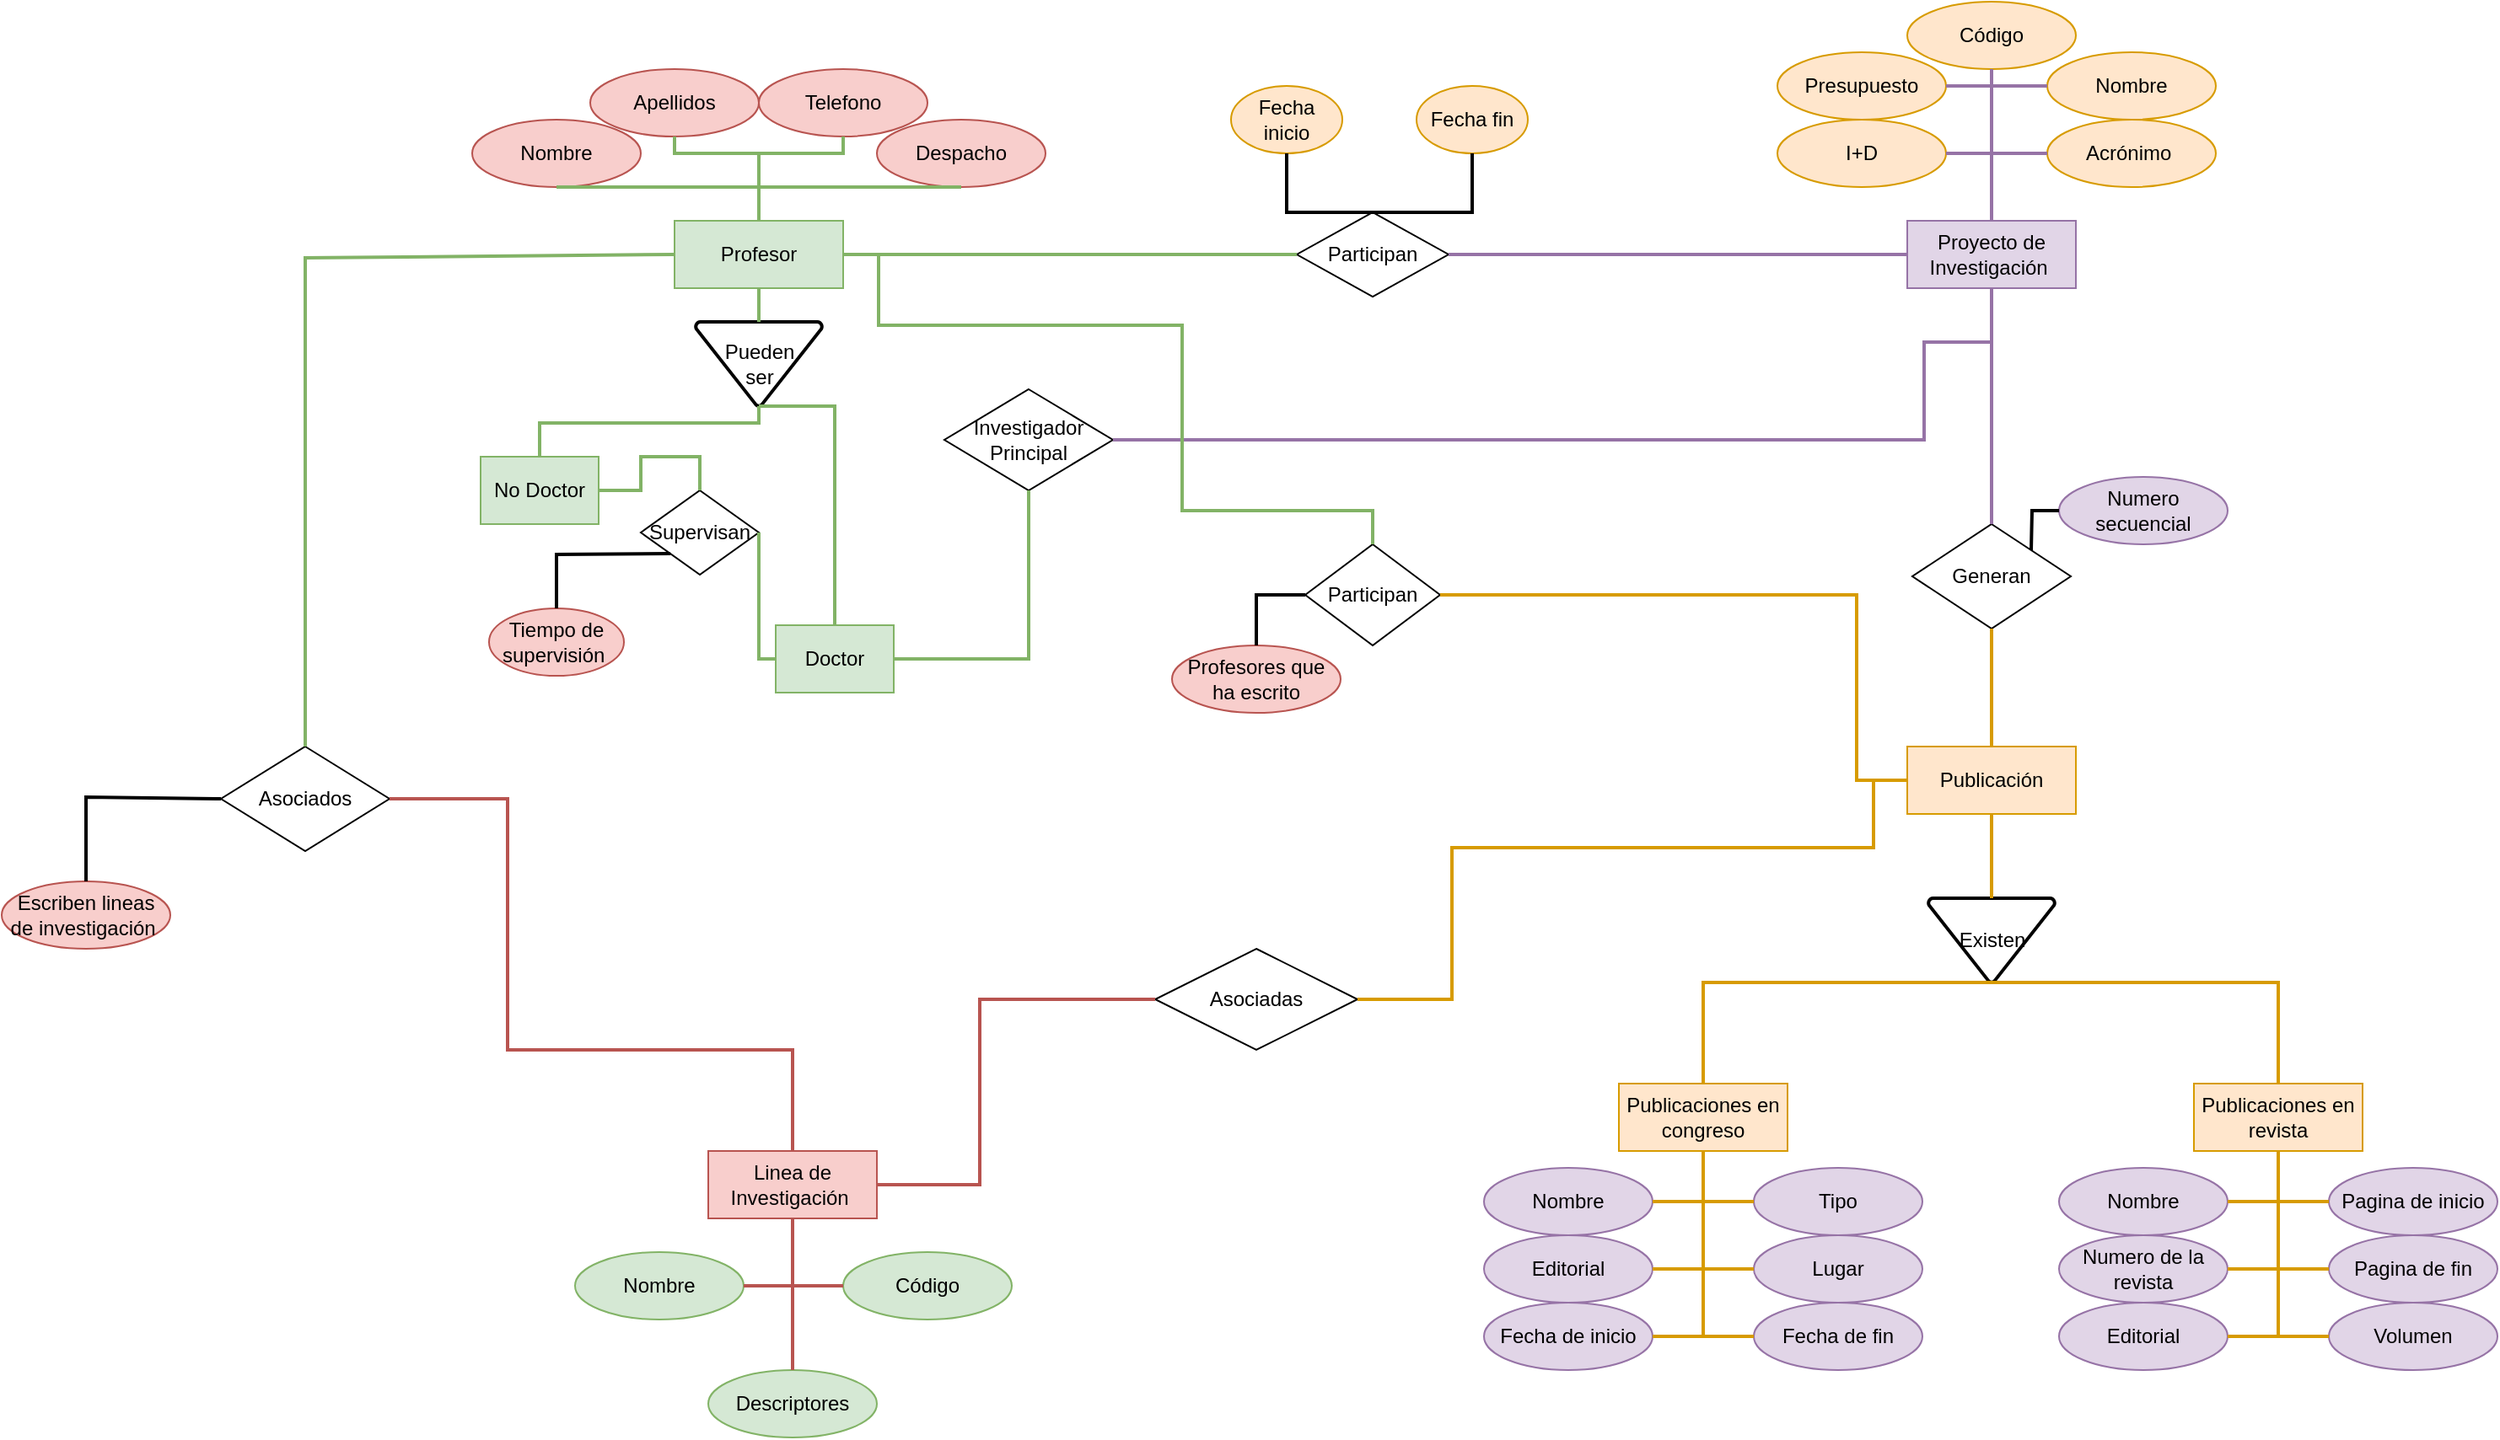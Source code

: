 <mxfile version="26.0.16">
  <diagram name="Página-1" id="NoCARHpw3OgLoDmp_JDq">
    <mxGraphModel dx="3217" dy="1287" grid="1" gridSize="10" guides="1" tooltips="1" connect="1" arrows="1" fold="1" page="1" pageScale="1" pageWidth="827" pageHeight="1169" math="0" shadow="0">
      <root>
        <mxCell id="0" />
        <mxCell id="1" parent="0" />
        <mxCell id="rB2gAjxSfu14zHGkf0-v-1" value="Profesor" style="whiteSpace=wrap;html=1;align=center;fillColor=#d5e8d4;strokeColor=#82b366;" parent="1" vertex="1">
          <mxGeometry x="19" y="288" width="100" height="40" as="geometry" />
        </mxCell>
        <mxCell id="rB2gAjxSfu14zHGkf0-v-2" value="Proyecto de Investigación&amp;nbsp;" style="whiteSpace=wrap;html=1;align=center;fillColor=#e1d5e7;strokeColor=#9673a6;" parent="1" vertex="1">
          <mxGeometry x="750" y="288" width="100" height="40" as="geometry" />
        </mxCell>
        <mxCell id="rB2gAjxSfu14zHGkf0-v-3" value="Publicación" style="whiteSpace=wrap;html=1;align=center;fillColor=#ffe6cc;strokeColor=#d79b00;" parent="1" vertex="1">
          <mxGeometry x="750" y="600" width="100" height="40" as="geometry" />
        </mxCell>
        <mxCell id="rB2gAjxSfu14zHGkf0-v-4" value="Linea de Investigación&amp;nbsp;" style="whiteSpace=wrap;html=1;align=center;fillColor=#f8cecc;strokeColor=#b85450;" parent="1" vertex="1">
          <mxGeometry x="39" y="840" width="100" height="40" as="geometry" />
        </mxCell>
        <mxCell id="wkZoie4-NHNS3btKvch2-1" value="Nombre" style="ellipse;whiteSpace=wrap;html=1;align=center;fillColor=#f8cecc;strokeColor=#b85450;" parent="1" vertex="1">
          <mxGeometry x="-101" y="228" width="100" height="40" as="geometry" />
        </mxCell>
        <mxCell id="wkZoie4-NHNS3btKvch2-2" value="Telefono" style="ellipse;whiteSpace=wrap;html=1;align=center;fillColor=#f8cecc;strokeColor=#b85450;" parent="1" vertex="1">
          <mxGeometry x="69" y="198" width="100" height="40" as="geometry" />
        </mxCell>
        <mxCell id="wkZoie4-NHNS3btKvch2-3" value="Despacho" style="ellipse;whiteSpace=wrap;html=1;align=center;fillColor=#f8cecc;strokeColor=#b85450;" parent="1" vertex="1">
          <mxGeometry x="139" y="228" width="100" height="40" as="geometry" />
        </mxCell>
        <mxCell id="wkZoie4-NHNS3btKvch2-4" value="Apellidos" style="ellipse;whiteSpace=wrap;html=1;align=center;fillColor=#f8cecc;strokeColor=#b85450;" parent="1" vertex="1">
          <mxGeometry x="-31" y="198" width="100" height="40" as="geometry" />
        </mxCell>
        <mxCell id="wkZoie4-NHNS3btKvch2-6" value="Código" style="ellipse;whiteSpace=wrap;html=1;align=center;fillColor=#d5e8d4;strokeColor=#82b366;" parent="1" vertex="1">
          <mxGeometry x="119" y="900" width="100" height="40" as="geometry" />
        </mxCell>
        <mxCell id="wkZoie4-NHNS3btKvch2-7" value="Nombre" style="ellipse;whiteSpace=wrap;html=1;align=center;fillColor=#d5e8d4;strokeColor=#82b366;" parent="1" vertex="1">
          <mxGeometry x="-40" y="900" width="100" height="40" as="geometry" />
        </mxCell>
        <mxCell id="wkZoie4-NHNS3btKvch2-8" value="Descriptores" style="ellipse;whiteSpace=wrap;html=1;align=center;fillColor=#d5e8d4;strokeColor=#82b366;" parent="1" vertex="1">
          <mxGeometry x="39" y="970" width="100" height="40" as="geometry" />
        </mxCell>
        <mxCell id="wkZoie4-NHNS3btKvch2-10" value="Código" style="ellipse;whiteSpace=wrap;html=1;align=center;fillColor=#ffe6cc;strokeColor=#d79b00;" parent="1" vertex="1">
          <mxGeometry x="750" y="158" width="100" height="40" as="geometry" />
        </mxCell>
        <mxCell id="wkZoie4-NHNS3btKvch2-11" value="Nombre" style="ellipse;whiteSpace=wrap;html=1;align=center;fillColor=#ffe6cc;strokeColor=#d79b00;" parent="1" vertex="1">
          <mxGeometry x="833" y="188" width="100" height="40" as="geometry" />
        </mxCell>
        <mxCell id="wkZoie4-NHNS3btKvch2-12" value="Acrónimo&amp;nbsp;" style="ellipse;whiteSpace=wrap;html=1;align=center;fillColor=#ffe6cc;strokeColor=#d79b00;" parent="1" vertex="1">
          <mxGeometry x="833" y="228" width="100" height="40" as="geometry" />
        </mxCell>
        <mxCell id="wkZoie4-NHNS3btKvch2-13" value="Presupuesto&lt;span style=&quot;color: rgba(0, 0, 0, 0); font-family: monospace; font-size: 0px; text-align: start; text-wrap-mode: nowrap;&quot;&gt;%3CmxGraphModel%3E%3Croot%3E%3CmxCell%20id%3D%220%22%2F%3E%3CmxCell%20id%3D%221%22%20parent%3D%220%22%2F%3E%3CmxCell%20id%3D%222%22%20value%3D%22Attribute%22%20style%3D%22ellipse%3BwhiteSpace%3Dwrap%3Bhtml%3D1%3Balign%3Dcenter%3B%22%20vertex%3D%221%22%20parent%3D%221%22%3E%3CmxGeometry%20x%3D%22360%22%20y%3D%22670%22%20width%3D%22100%22%20height%3D%2240%22%20as%3D%22geometry%22%2F%3E%3C%2FmxCell%3E%3C%2Froot%3E%3C%2FmxGraphModel%3E&lt;/span&gt;" style="ellipse;whiteSpace=wrap;html=1;align=center;fillColor=#ffe6cc;strokeColor=#d79b00;" parent="1" vertex="1">
          <mxGeometry x="673" y="188" width="100" height="40" as="geometry" />
        </mxCell>
        <mxCell id="wkZoie4-NHNS3btKvch2-14" value="Fecha inicio" style="ellipse;whiteSpace=wrap;html=1;align=center;fillColor=#ffe6cc;strokeColor=#d79b00;" parent="1" vertex="1">
          <mxGeometry x="349" y="208" width="66" height="40" as="geometry" />
        </mxCell>
        <mxCell id="wkZoie4-NHNS3btKvch2-15" value="I+D" style="ellipse;whiteSpace=wrap;html=1;align=center;fillColor=#ffe6cc;strokeColor=#d79b00;" parent="1" vertex="1">
          <mxGeometry x="673" y="228" width="100" height="40" as="geometry" />
        </mxCell>
        <mxCell id="wkZoie4-NHNS3btKvch2-21" value="Nombre" style="ellipse;whiteSpace=wrap;html=1;align=center;fillColor=#e1d5e7;strokeColor=#9673a6;" parent="1" vertex="1">
          <mxGeometry x="499" y="850" width="100" height="40" as="geometry" />
        </mxCell>
        <mxCell id="wkZoie4-NHNS3btKvch2-24" value="Pueden&lt;div&gt;ser&lt;/div&gt;" style="strokeWidth=2;html=1;shape=mxgraph.flowchart.merge_or_storage;whiteSpace=wrap;" parent="1" vertex="1">
          <mxGeometry x="31.5" y="348" width="75" height="50" as="geometry" />
        </mxCell>
        <mxCell id="wkZoie4-NHNS3btKvch2-31" value="No Doctor" style="whiteSpace=wrap;html=1;align=center;fillColor=#d5e8d4;strokeColor=#82b366;" parent="1" vertex="1">
          <mxGeometry x="-96" y="428" width="70" height="40" as="geometry" />
        </mxCell>
        <mxCell id="wkZoie4-NHNS3btKvch2-32" value="Doctor" style="whiteSpace=wrap;html=1;align=center;fillColor=#d5e8d4;strokeColor=#82b366;" parent="1" vertex="1">
          <mxGeometry x="79" y="528" width="70" height="40" as="geometry" />
        </mxCell>
        <mxCell id="wkZoie4-NHNS3btKvch2-33" value="Participan" style="shape=rhombus;perimeter=rhombusPerimeter;whiteSpace=wrap;html=1;align=center;" parent="1" vertex="1">
          <mxGeometry x="388" y="283" width="90" height="50" as="geometry" />
        </mxCell>
        <mxCell id="d2VnRjVotNmrhBeiT__N-1" value="" style="endArrow=none;html=1;rounded=0;exitX=1;exitY=0.5;exitDx=0;exitDy=0;entryX=0;entryY=0.5;entryDx=0;entryDy=0;fillColor=#d5e8d4;strokeColor=#82b366;strokeWidth=2;" edge="1" parent="1" source="rB2gAjxSfu14zHGkf0-v-1" target="wkZoie4-NHNS3btKvch2-33">
          <mxGeometry relative="1" as="geometry">
            <mxPoint x="279" y="408" as="sourcePoint" />
            <mxPoint x="439" y="408" as="targetPoint" />
          </mxGeometry>
        </mxCell>
        <mxCell id="d2VnRjVotNmrhBeiT__N-2" value="" style="endArrow=none;html=1;rounded=0;exitX=1;exitY=0.5;exitDx=0;exitDy=0;entryX=0;entryY=0.5;entryDx=0;entryDy=0;fillColor=#e1d5e7;strokeColor=#9673a6;strokeWidth=2;" edge="1" parent="1" source="wkZoie4-NHNS3btKvch2-33" target="rB2gAjxSfu14zHGkf0-v-2">
          <mxGeometry relative="1" as="geometry">
            <mxPoint x="259" y="318" as="sourcePoint" />
            <mxPoint x="398" y="318" as="targetPoint" />
          </mxGeometry>
        </mxCell>
        <mxCell id="d2VnRjVotNmrhBeiT__N-3" value="Fecha fin" style="ellipse;whiteSpace=wrap;html=1;align=center;fillColor=#ffe6cc;strokeColor=#d79b00;" vertex="1" parent="1">
          <mxGeometry x="459" y="208" width="66" height="40" as="geometry" />
        </mxCell>
        <mxCell id="d2VnRjVotNmrhBeiT__N-4" value="" style="endArrow=none;html=1;rounded=0;exitX=0.5;exitY=1;exitDx=0;exitDy=0;entryX=0.5;entryY=0;entryDx=0;entryDy=0;strokeWidth=2;" edge="1" parent="1" source="wkZoie4-NHNS3btKvch2-14" target="wkZoie4-NHNS3btKvch2-33">
          <mxGeometry relative="1" as="geometry">
            <mxPoint x="339" y="538" as="sourcePoint" />
            <mxPoint x="499" y="538" as="targetPoint" />
            <Array as="points">
              <mxPoint x="382" y="283" />
            </Array>
          </mxGeometry>
        </mxCell>
        <mxCell id="d2VnRjVotNmrhBeiT__N-5" value="" style="endArrow=none;html=1;rounded=0;exitX=0.5;exitY=0;exitDx=0;exitDy=0;entryX=0.5;entryY=1;entryDx=0;entryDy=0;strokeWidth=2;" edge="1" parent="1" source="wkZoie4-NHNS3btKvch2-33" target="d2VnRjVotNmrhBeiT__N-3">
          <mxGeometry relative="1" as="geometry">
            <mxPoint x="410" y="278" as="sourcePoint" />
            <mxPoint x="443" y="293" as="targetPoint" />
            <Array as="points">
              <mxPoint x="492" y="283" />
            </Array>
          </mxGeometry>
        </mxCell>
        <mxCell id="d2VnRjVotNmrhBeiT__N-7" value="" style="endArrow=none;html=1;rounded=0;exitX=0.5;exitY=1;exitDx=0;exitDy=0;entryX=0.5;entryY=0;entryDx=0;entryDy=0;fillColor=#d5e8d4;strokeColor=#82b366;strokeWidth=2;entryPerimeter=0;" edge="1" parent="1" source="rB2gAjxSfu14zHGkf0-v-1" target="wkZoie4-NHNS3btKvch2-24">
          <mxGeometry relative="1" as="geometry">
            <mxPoint x="129" y="318" as="sourcePoint" />
            <mxPoint x="398" y="318" as="targetPoint" />
          </mxGeometry>
        </mxCell>
        <mxCell id="d2VnRjVotNmrhBeiT__N-8" value="" style="endArrow=none;html=1;rounded=0;exitX=0.5;exitY=0;exitDx=0;exitDy=0;entryX=0.5;entryY=1;entryDx=0;entryDy=0;fillColor=#d5e8d4;strokeColor=#82b366;strokeWidth=2;entryPerimeter=0;" edge="1" parent="1" source="wkZoie4-NHNS3btKvch2-32" target="wkZoie4-NHNS3btKvch2-24">
          <mxGeometry relative="1" as="geometry">
            <mxPoint x="129" y="318" as="sourcePoint" />
            <mxPoint x="398" y="318" as="targetPoint" />
            <Array as="points">
              <mxPoint x="114" y="440" />
              <mxPoint x="114" y="398" />
            </Array>
          </mxGeometry>
        </mxCell>
        <mxCell id="d2VnRjVotNmrhBeiT__N-9" value="" style="endArrow=none;html=1;rounded=0;exitX=0.5;exitY=1;exitDx=0;exitDy=0;entryX=0.5;entryY=0;entryDx=0;entryDy=0;fillColor=#d5e8d4;strokeColor=#82b366;strokeWidth=2;exitPerimeter=0;" edge="1" parent="1" source="wkZoie4-NHNS3btKvch2-24" target="wkZoie4-NHNS3btKvch2-31">
          <mxGeometry relative="1" as="geometry">
            <mxPoint x="124" y="438" as="sourcePoint" />
            <mxPoint x="79" y="408" as="targetPoint" />
            <Array as="points">
              <mxPoint x="69" y="408" />
              <mxPoint x="29" y="408" />
              <mxPoint x="-21" y="408" />
              <mxPoint x="-61" y="408" />
            </Array>
          </mxGeometry>
        </mxCell>
        <mxCell id="d2VnRjVotNmrhBeiT__N-10" value="" style="endArrow=none;html=1;rounded=0;exitX=0.5;exitY=1;exitDx=0;exitDy=0;entryX=0.5;entryY=0;entryDx=0;entryDy=0;fillColor=#d5e8d4;strokeColor=#82b366;strokeWidth=2;" edge="1" parent="1" source="wkZoie4-NHNS3btKvch2-4" target="rB2gAjxSfu14zHGkf0-v-1">
          <mxGeometry relative="1" as="geometry">
            <mxPoint x="129" y="318" as="sourcePoint" />
            <mxPoint x="398" y="318" as="targetPoint" />
            <Array as="points">
              <mxPoint x="19" y="248" />
              <mxPoint x="69" y="248" />
            </Array>
          </mxGeometry>
        </mxCell>
        <mxCell id="d2VnRjVotNmrhBeiT__N-11" value="" style="endArrow=none;html=1;rounded=0;exitX=0.5;exitY=0;exitDx=0;exitDy=0;entryX=0.5;entryY=1;entryDx=0;entryDy=0;fillColor=#d5e8d4;strokeColor=#82b366;strokeWidth=2;" edge="1" parent="1" source="rB2gAjxSfu14zHGkf0-v-1" target="wkZoie4-NHNS3btKvch2-2">
          <mxGeometry relative="1" as="geometry">
            <mxPoint x="29" y="248" as="sourcePoint" />
            <mxPoint x="79" y="298" as="targetPoint" />
            <Array as="points">
              <mxPoint x="69" y="248" />
              <mxPoint x="119" y="248" />
            </Array>
          </mxGeometry>
        </mxCell>
        <mxCell id="d2VnRjVotNmrhBeiT__N-12" value="" style="endArrow=none;html=1;rounded=0;exitX=0.5;exitY=1;exitDx=0;exitDy=0;entryX=0.5;entryY=0;entryDx=0;entryDy=0;fillColor=#d5e8d4;strokeColor=#82b366;strokeWidth=2;" edge="1" parent="1" source="wkZoie4-NHNS3btKvch2-1" target="rB2gAjxSfu14zHGkf0-v-1">
          <mxGeometry relative="1" as="geometry">
            <mxPoint x="29" y="248" as="sourcePoint" />
            <mxPoint x="79" y="298" as="targetPoint" />
            <Array as="points">
              <mxPoint x="69" y="268" />
            </Array>
          </mxGeometry>
        </mxCell>
        <mxCell id="d2VnRjVotNmrhBeiT__N-13" value="" style="endArrow=none;html=1;rounded=0;exitX=0.5;exitY=0;exitDx=0;exitDy=0;entryX=0.5;entryY=1;entryDx=0;entryDy=0;fillColor=#d5e8d4;strokeColor=#82b366;strokeWidth=2;" edge="1" parent="1" source="rB2gAjxSfu14zHGkf0-v-1" target="wkZoie4-NHNS3btKvch2-3">
          <mxGeometry relative="1" as="geometry">
            <mxPoint x="79" y="298" as="sourcePoint" />
            <mxPoint x="129" y="248" as="targetPoint" />
            <Array as="points">
              <mxPoint x="69" y="268" />
            </Array>
          </mxGeometry>
        </mxCell>
        <mxCell id="d2VnRjVotNmrhBeiT__N-15" value="" style="endArrow=none;html=1;rounded=0;exitX=1;exitY=0.5;exitDx=0;exitDy=0;entryX=0.5;entryY=0;entryDx=0;entryDy=0;fillColor=#e1d5e7;strokeColor=#9673a6;strokeWidth=2;" edge="1" parent="1" source="wkZoie4-NHNS3btKvch2-13" target="rB2gAjxSfu14zHGkf0-v-2">
          <mxGeometry relative="1" as="geometry">
            <mxPoint x="810" y="208" as="sourcePoint" />
            <mxPoint x="810" y="298" as="targetPoint" />
            <Array as="points">
              <mxPoint x="800" y="208" />
            </Array>
          </mxGeometry>
        </mxCell>
        <mxCell id="d2VnRjVotNmrhBeiT__N-16" value="" style="endArrow=none;html=1;rounded=0;exitX=1;exitY=0.5;exitDx=0;exitDy=0;entryX=0.5;entryY=0;entryDx=0;entryDy=0;fillColor=#e1d5e7;strokeColor=#9673a6;strokeWidth=2;" edge="1" parent="1" source="wkZoie4-NHNS3btKvch2-15" target="rB2gAjxSfu14zHGkf0-v-2">
          <mxGeometry relative="1" as="geometry">
            <mxPoint x="793" y="218" as="sourcePoint" />
            <mxPoint x="810" y="298" as="targetPoint" />
            <Array as="points">
              <mxPoint x="800" y="248" />
            </Array>
          </mxGeometry>
        </mxCell>
        <mxCell id="d2VnRjVotNmrhBeiT__N-17" value="" style="endArrow=none;html=1;rounded=0;exitX=0;exitY=0.5;exitDx=0;exitDy=0;entryX=0.5;entryY=0;entryDx=0;entryDy=0;fillColor=#e1d5e7;strokeColor=#9673a6;strokeWidth=2;" edge="1" parent="1" source="wkZoie4-NHNS3btKvch2-11" target="rB2gAjxSfu14zHGkf0-v-2">
          <mxGeometry relative="1" as="geometry">
            <mxPoint x="803" y="228" as="sourcePoint" />
            <mxPoint x="820" y="308" as="targetPoint" />
            <Array as="points">
              <mxPoint x="800" y="208" />
            </Array>
          </mxGeometry>
        </mxCell>
        <mxCell id="d2VnRjVotNmrhBeiT__N-18" value="" style="endArrow=none;html=1;rounded=0;exitX=0;exitY=0.5;exitDx=0;exitDy=0;entryX=0.5;entryY=0;entryDx=0;entryDy=0;fillColor=#e1d5e7;strokeColor=#9673a6;strokeWidth=2;" edge="1" parent="1" source="wkZoie4-NHNS3btKvch2-12" target="rB2gAjxSfu14zHGkf0-v-2">
          <mxGeometry relative="1" as="geometry">
            <mxPoint x="813" y="238" as="sourcePoint" />
            <mxPoint x="830" y="318" as="targetPoint" />
            <Array as="points">
              <mxPoint x="800" y="248" />
            </Array>
          </mxGeometry>
        </mxCell>
        <mxCell id="d2VnRjVotNmrhBeiT__N-19" value="" style="endArrow=none;html=1;rounded=0;exitX=0.5;exitY=1;exitDx=0;exitDy=0;entryX=0.5;entryY=0;entryDx=0;entryDy=0;fillColor=#e1d5e7;strokeColor=#9673a6;strokeWidth=2;" edge="1" parent="1" source="wkZoie4-NHNS3btKvch2-10" target="rB2gAjxSfu14zHGkf0-v-2">
          <mxGeometry relative="1" as="geometry">
            <mxPoint x="833" y="218" as="sourcePoint" />
            <mxPoint x="810" y="298" as="targetPoint" />
          </mxGeometry>
        </mxCell>
        <mxCell id="d2VnRjVotNmrhBeiT__N-21" value="Supervisan" style="shape=rhombus;perimeter=rhombusPerimeter;whiteSpace=wrap;html=1;align=center;" vertex="1" parent="1">
          <mxGeometry x="-1" y="448" width="70" height="50" as="geometry" />
        </mxCell>
        <mxCell id="d2VnRjVotNmrhBeiT__N-23" value="" style="endArrow=none;html=1;rounded=0;exitX=1;exitY=0.5;exitDx=0;exitDy=0;entryX=0.5;entryY=0;entryDx=0;entryDy=0;fillColor=#d5e8d4;strokeColor=#82b366;strokeWidth=2;" edge="1" parent="1" source="wkZoie4-NHNS3btKvch2-31" target="d2VnRjVotNmrhBeiT__N-21">
          <mxGeometry relative="1" as="geometry">
            <mxPoint x="79" y="338" as="sourcePoint" />
            <mxPoint x="79" y="355" as="targetPoint" />
            <Array as="points">
              <mxPoint x="-1" y="448" />
              <mxPoint x="-1" y="428" />
              <mxPoint x="34" y="428" />
            </Array>
          </mxGeometry>
        </mxCell>
        <mxCell id="d2VnRjVotNmrhBeiT__N-25" value="" style="endArrow=none;html=1;rounded=0;exitX=1;exitY=0.5;exitDx=0;exitDy=0;fillColor=#d5e8d4;strokeColor=#82b366;strokeWidth=2;entryX=0;entryY=0.5;entryDx=0;entryDy=0;" edge="1" parent="1" source="d2VnRjVotNmrhBeiT__N-21" target="wkZoie4-NHNS3btKvch2-32">
          <mxGeometry relative="1" as="geometry">
            <mxPoint x="79" y="338" as="sourcePoint" />
            <mxPoint x="69" y="548" as="targetPoint" />
            <Array as="points">
              <mxPoint x="69" y="548" />
            </Array>
          </mxGeometry>
        </mxCell>
        <mxCell id="d2VnRjVotNmrhBeiT__N-26" value="Investigador Principal" style="shape=rhombus;perimeter=rhombusPerimeter;whiteSpace=wrap;html=1;align=center;" vertex="1" parent="1">
          <mxGeometry x="179" y="388" width="100" height="60" as="geometry" />
        </mxCell>
        <mxCell id="d2VnRjVotNmrhBeiT__N-27" value="" style="endArrow=none;html=1;rounded=0;exitX=1;exitY=0.5;exitDx=0;exitDy=0;entryX=0.5;entryY=1;entryDx=0;entryDy=0;fillColor=#d5e8d4;strokeColor=#82b366;strokeWidth=2;" edge="1" parent="1" source="wkZoie4-NHNS3btKvch2-32" target="d2VnRjVotNmrhBeiT__N-26">
          <mxGeometry relative="1" as="geometry">
            <mxPoint x="129" y="318" as="sourcePoint" />
            <mxPoint x="398" y="318" as="targetPoint" />
            <Array as="points">
              <mxPoint x="229" y="548" />
            </Array>
          </mxGeometry>
        </mxCell>
        <mxCell id="d2VnRjVotNmrhBeiT__N-28" value="" style="endArrow=none;html=1;rounded=0;exitX=1;exitY=0.5;exitDx=0;exitDy=0;entryX=0.5;entryY=1;entryDx=0;entryDy=0;fillColor=#e1d5e7;strokeColor=#9673a6;strokeWidth=2;" edge="1" parent="1" source="d2VnRjVotNmrhBeiT__N-26" target="rB2gAjxSfu14zHGkf0-v-2">
          <mxGeometry relative="1" as="geometry">
            <mxPoint x="159" y="558" as="sourcePoint" />
            <mxPoint x="239" y="458" as="targetPoint" />
            <Array as="points">
              <mxPoint x="760" y="418" />
              <mxPoint x="760" y="360" />
              <mxPoint x="800" y="360" />
            </Array>
          </mxGeometry>
        </mxCell>
        <mxCell id="d2VnRjVotNmrhBeiT__N-29" value="Tiempo de supervisión&amp;nbsp;" style="ellipse;whiteSpace=wrap;html=1;align=center;fillColor=#f8cecc;strokeColor=#b85450;" vertex="1" parent="1">
          <mxGeometry x="-91" y="518" width="80" height="40" as="geometry" />
        </mxCell>
        <mxCell id="d2VnRjVotNmrhBeiT__N-30" value="" style="endArrow=none;html=1;rounded=0;entryX=0;entryY=1;entryDx=0;entryDy=0;exitX=0.5;exitY=0;exitDx=0;exitDy=0;strokeWidth=2;" edge="1" parent="1" source="d2VnRjVotNmrhBeiT__N-29" target="d2VnRjVotNmrhBeiT__N-21">
          <mxGeometry relative="1" as="geometry">
            <mxPoint x="-71" y="688" as="sourcePoint" />
            <mxPoint x="89" y="688" as="targetPoint" />
            <Array as="points">
              <mxPoint x="-51" y="486" />
            </Array>
          </mxGeometry>
        </mxCell>
        <mxCell id="d2VnRjVotNmrhBeiT__N-31" value="Generan" style="shape=rhombus;perimeter=rhombusPerimeter;whiteSpace=wrap;html=1;align=center;" vertex="1" parent="1">
          <mxGeometry x="753" y="468" width="94" height="62" as="geometry" />
        </mxCell>
        <mxCell id="d2VnRjVotNmrhBeiT__N-32" value="" style="endArrow=none;html=1;rounded=0;exitX=0.5;exitY=0;exitDx=0;exitDy=0;entryX=0.5;entryY=1;entryDx=0;entryDy=0;fillColor=#e1d5e7;strokeColor=#9673a6;strokeWidth=2;" edge="1" parent="1" source="d2VnRjVotNmrhBeiT__N-31" target="rB2gAjxSfu14zHGkf0-v-2">
          <mxGeometry relative="1" as="geometry">
            <mxPoint x="488" y="318" as="sourcePoint" />
            <mxPoint x="760" y="318" as="targetPoint" />
          </mxGeometry>
        </mxCell>
        <mxCell id="d2VnRjVotNmrhBeiT__N-33" value="" style="endArrow=none;html=1;rounded=0;exitX=0.5;exitY=0;exitDx=0;exitDy=0;entryX=0.5;entryY=1;entryDx=0;entryDy=0;fillColor=#ffe6cc;strokeColor=#d79b00;strokeWidth=2;" edge="1" parent="1" source="rB2gAjxSfu14zHGkf0-v-3" target="d2VnRjVotNmrhBeiT__N-31">
          <mxGeometry relative="1" as="geometry">
            <mxPoint x="488" y="318" as="sourcePoint" />
            <mxPoint x="760" y="318" as="targetPoint" />
          </mxGeometry>
        </mxCell>
        <mxCell id="d2VnRjVotNmrhBeiT__N-35" value="Numero secuencial" style="ellipse;whiteSpace=wrap;html=1;align=center;fillColor=#e1d5e7;strokeColor=#9673a6;" vertex="1" parent="1">
          <mxGeometry x="840" y="440" width="100" height="40" as="geometry" />
        </mxCell>
        <mxCell id="d2VnRjVotNmrhBeiT__N-37" value="" style="endArrow=none;html=1;rounded=0;exitX=1;exitY=0;exitDx=0;exitDy=0;entryX=0;entryY=0.5;entryDx=0;entryDy=0;strokeWidth=2;" edge="1" parent="1" source="d2VnRjVotNmrhBeiT__N-31" target="d2VnRjVotNmrhBeiT__N-35">
          <mxGeometry relative="1" as="geometry">
            <mxPoint x="810" y="630" as="sourcePoint" />
            <mxPoint x="810" y="540" as="targetPoint" />
            <Array as="points">
              <mxPoint x="824" y="460" />
            </Array>
          </mxGeometry>
        </mxCell>
        <mxCell id="d2VnRjVotNmrhBeiT__N-39" value="Participan" style="shape=rhombus;perimeter=rhombusPerimeter;whiteSpace=wrap;html=1;align=center;" vertex="1" parent="1">
          <mxGeometry x="393" y="480" width="80" height="60" as="geometry" />
        </mxCell>
        <mxCell id="d2VnRjVotNmrhBeiT__N-40" value="" style="endArrow=none;html=1;rounded=0;exitX=1;exitY=0.5;exitDx=0;exitDy=0;entryX=0.5;entryY=0;entryDx=0;entryDy=0;fillColor=#d5e8d4;strokeColor=#82b366;strokeWidth=2;" edge="1" parent="1" source="rB2gAjxSfu14zHGkf0-v-1" target="d2VnRjVotNmrhBeiT__N-39">
          <mxGeometry relative="1" as="geometry">
            <mxPoint x="129" y="318" as="sourcePoint" />
            <mxPoint x="398" y="318" as="targetPoint" />
            <Array as="points">
              <mxPoint x="140" y="308" />
              <mxPoint x="140" y="350" />
              <mxPoint x="320" y="350" />
              <mxPoint x="320" y="460" />
              <mxPoint x="433" y="460" />
            </Array>
          </mxGeometry>
        </mxCell>
        <mxCell id="d2VnRjVotNmrhBeiT__N-42" value="" style="endArrow=none;html=1;rounded=0;exitX=1;exitY=0.5;exitDx=0;exitDy=0;entryX=0;entryY=0.5;entryDx=0;entryDy=0;fillColor=#ffe6cc;strokeColor=#d79b00;strokeWidth=2;" edge="1" parent="1" source="d2VnRjVotNmrhBeiT__N-39" target="rB2gAjxSfu14zHGkf0-v-3">
          <mxGeometry relative="1" as="geometry">
            <mxPoint x="488" y="318" as="sourcePoint" />
            <mxPoint x="760" y="318" as="targetPoint" />
            <Array as="points">
              <mxPoint x="720" y="510" />
              <mxPoint x="720" y="620" />
            </Array>
          </mxGeometry>
        </mxCell>
        <mxCell id="d2VnRjVotNmrhBeiT__N-43" value="Profesores que ha escrito" style="ellipse;whiteSpace=wrap;html=1;align=center;fillColor=#f8cecc;strokeColor=#b85450;" vertex="1" parent="1">
          <mxGeometry x="314" y="540" width="100" height="40" as="geometry" />
        </mxCell>
        <mxCell id="d2VnRjVotNmrhBeiT__N-44" value="" style="endArrow=none;html=1;rounded=0;exitX=0.5;exitY=0;exitDx=0;exitDy=0;entryX=0;entryY=0.5;entryDx=0;entryDy=0;strokeWidth=2;" edge="1" parent="1" source="d2VnRjVotNmrhBeiT__N-43" target="d2VnRjVotNmrhBeiT__N-39">
          <mxGeometry relative="1" as="geometry">
            <mxPoint x="230" y="600" as="sourcePoint" />
            <mxPoint x="390" y="600" as="targetPoint" />
            <Array as="points">
              <mxPoint x="364" y="510" />
            </Array>
          </mxGeometry>
        </mxCell>
        <mxCell id="d2VnRjVotNmrhBeiT__N-45" value="Existen" style="strokeWidth=2;html=1;shape=mxgraph.flowchart.merge_or_storage;whiteSpace=wrap;" vertex="1" parent="1">
          <mxGeometry x="762.5" y="690" width="75" height="50" as="geometry" />
        </mxCell>
        <mxCell id="d2VnRjVotNmrhBeiT__N-46" value="" style="endArrow=none;html=1;rounded=0;exitX=0.5;exitY=0;exitDx=0;exitDy=0;entryX=0.5;entryY=1;entryDx=0;entryDy=0;fillColor=#ffe6cc;strokeColor=#d79b00;strokeWidth=2;exitPerimeter=0;" edge="1" parent="1" source="d2VnRjVotNmrhBeiT__N-45" target="rB2gAjxSfu14zHGkf0-v-3">
          <mxGeometry relative="1" as="geometry">
            <mxPoint x="810" y="610" as="sourcePoint" />
            <mxPoint x="810" y="540" as="targetPoint" />
          </mxGeometry>
        </mxCell>
        <mxCell id="d2VnRjVotNmrhBeiT__N-47" value="Publicaciones en congreso" style="whiteSpace=wrap;html=1;align=center;fillColor=#ffe6cc;strokeColor=#d79b00;" vertex="1" parent="1">
          <mxGeometry x="579" y="800" width="100" height="40" as="geometry" />
        </mxCell>
        <mxCell id="d2VnRjVotNmrhBeiT__N-48" value="Publicaciones en revista" style="whiteSpace=wrap;html=1;align=center;fillColor=#ffe6cc;strokeColor=#d79b00;" vertex="1" parent="1">
          <mxGeometry x="920" y="800" width="100" height="40" as="geometry" />
        </mxCell>
        <mxCell id="d2VnRjVotNmrhBeiT__N-49" value="" style="endArrow=none;html=1;rounded=0;exitX=0.5;exitY=0;exitDx=0;exitDy=0;entryX=0.5;entryY=1;entryDx=0;entryDy=0;fillColor=#ffe6cc;strokeColor=#d79b00;strokeWidth=2;entryPerimeter=0;" edge="1" parent="1" source="d2VnRjVotNmrhBeiT__N-47" target="d2VnRjVotNmrhBeiT__N-45">
          <mxGeometry relative="1" as="geometry">
            <mxPoint x="810" y="700" as="sourcePoint" />
            <mxPoint x="810" y="650" as="targetPoint" />
            <Array as="points">
              <mxPoint x="629" y="740" />
            </Array>
          </mxGeometry>
        </mxCell>
        <mxCell id="d2VnRjVotNmrhBeiT__N-50" value="" style="endArrow=none;html=1;rounded=0;exitX=0.5;exitY=1;exitDx=0;exitDy=0;entryX=0.5;entryY=0;entryDx=0;entryDy=0;fillColor=#ffe6cc;strokeColor=#d79b00;strokeWidth=2;exitPerimeter=0;" edge="1" parent="1" source="d2VnRjVotNmrhBeiT__N-45" target="d2VnRjVotNmrhBeiT__N-48">
          <mxGeometry relative="1" as="geometry">
            <mxPoint x="810" y="700" as="sourcePoint" />
            <mxPoint x="810" y="650" as="targetPoint" />
            <Array as="points">
              <mxPoint x="930" y="740" />
              <mxPoint x="970" y="740" />
            </Array>
          </mxGeometry>
        </mxCell>
        <mxCell id="d2VnRjVotNmrhBeiT__N-51" value="Tipo" style="ellipse;whiteSpace=wrap;html=1;align=center;fillColor=#e1d5e7;strokeColor=#9673a6;" vertex="1" parent="1">
          <mxGeometry x="659" y="850" width="100" height="40" as="geometry" />
        </mxCell>
        <mxCell id="d2VnRjVotNmrhBeiT__N-52" value="Fecha de inicio" style="ellipse;whiteSpace=wrap;html=1;align=center;fillColor=#e1d5e7;strokeColor=#9673a6;" vertex="1" parent="1">
          <mxGeometry x="499" y="930" width="100" height="40" as="geometry" />
        </mxCell>
        <mxCell id="d2VnRjVotNmrhBeiT__N-53" value="Fecha de fin" style="ellipse;whiteSpace=wrap;html=1;align=center;fillColor=#e1d5e7;strokeColor=#9673a6;" vertex="1" parent="1">
          <mxGeometry x="659" y="930" width="100" height="40" as="geometry" />
        </mxCell>
        <mxCell id="d2VnRjVotNmrhBeiT__N-54" value="Lugar" style="ellipse;whiteSpace=wrap;html=1;align=center;fillColor=#e1d5e7;strokeColor=#9673a6;" vertex="1" parent="1">
          <mxGeometry x="659" y="890" width="100" height="40" as="geometry" />
        </mxCell>
        <mxCell id="d2VnRjVotNmrhBeiT__N-55" value="Editorial" style="ellipse;whiteSpace=wrap;html=1;align=center;fillColor=#e1d5e7;strokeColor=#9673a6;" vertex="1" parent="1">
          <mxGeometry x="499" y="890" width="100" height="40" as="geometry" />
        </mxCell>
        <mxCell id="d2VnRjVotNmrhBeiT__N-56" value="" style="endArrow=none;html=1;rounded=0;entryX=1;entryY=0.5;entryDx=0;entryDy=0;fillColor=#ffe6cc;strokeColor=#d79b00;strokeWidth=2;" edge="1" parent="1" target="wkZoie4-NHNS3btKvch2-21">
          <mxGeometry relative="1" as="geometry">
            <mxPoint x="629" y="840" as="sourcePoint" />
            <mxPoint x="769" y="650" as="targetPoint" />
            <Array as="points">
              <mxPoint x="629" y="870" />
            </Array>
          </mxGeometry>
        </mxCell>
        <mxCell id="d2VnRjVotNmrhBeiT__N-57" value="" style="endArrow=none;html=1;rounded=0;exitX=0;exitY=0.5;exitDx=0;exitDy=0;entryX=0.5;entryY=1;entryDx=0;entryDy=0;fillColor=#ffe6cc;strokeColor=#d79b00;strokeWidth=2;" edge="1" parent="1" source="d2VnRjVotNmrhBeiT__N-51" target="d2VnRjVotNmrhBeiT__N-47">
          <mxGeometry relative="1" as="geometry">
            <mxPoint x="769" y="700" as="sourcePoint" />
            <mxPoint x="769" y="650" as="targetPoint" />
            <Array as="points">
              <mxPoint x="629" y="870" />
            </Array>
          </mxGeometry>
        </mxCell>
        <mxCell id="d2VnRjVotNmrhBeiT__N-58" value="" style="endArrow=none;html=1;rounded=0;exitX=0.5;exitY=1;exitDx=0;exitDy=0;entryX=1;entryY=0.5;entryDx=0;entryDy=0;fillColor=#ffe6cc;strokeColor=#d79b00;strokeWidth=2;" edge="1" parent="1" source="d2VnRjVotNmrhBeiT__N-47" target="d2VnRjVotNmrhBeiT__N-52">
          <mxGeometry relative="1" as="geometry">
            <mxPoint x="669" y="1050" as="sourcePoint" />
            <mxPoint x="669" y="1000" as="targetPoint" />
            <Array as="points">
              <mxPoint x="629" y="950" />
            </Array>
          </mxGeometry>
        </mxCell>
        <mxCell id="d2VnRjVotNmrhBeiT__N-59" value="" style="endArrow=none;html=1;rounded=0;exitX=0.5;exitY=1;exitDx=0;exitDy=0;entryX=1;entryY=0.5;entryDx=0;entryDy=0;fillColor=#ffe6cc;strokeColor=#d79b00;strokeWidth=2;" edge="1" parent="1" source="d2VnRjVotNmrhBeiT__N-47" target="d2VnRjVotNmrhBeiT__N-55">
          <mxGeometry relative="1" as="geometry">
            <mxPoint x="679" y="1060" as="sourcePoint" />
            <mxPoint x="679" y="1010" as="targetPoint" />
            <Array as="points">
              <mxPoint x="629" y="910" />
            </Array>
          </mxGeometry>
        </mxCell>
        <mxCell id="d2VnRjVotNmrhBeiT__N-60" value="" style="endArrow=none;html=1;rounded=0;exitX=0;exitY=0.5;exitDx=0;exitDy=0;entryX=0.5;entryY=1;entryDx=0;entryDy=0;fillColor=#ffe6cc;strokeColor=#d79b00;strokeWidth=2;" edge="1" parent="1" source="d2VnRjVotNmrhBeiT__N-54" target="d2VnRjVotNmrhBeiT__N-47">
          <mxGeometry relative="1" as="geometry">
            <mxPoint x="689" y="1070" as="sourcePoint" />
            <mxPoint x="689" y="1020" as="targetPoint" />
            <Array as="points">
              <mxPoint x="629" y="910" />
            </Array>
          </mxGeometry>
        </mxCell>
        <mxCell id="d2VnRjVotNmrhBeiT__N-61" value="" style="endArrow=none;html=1;rounded=0;exitX=0;exitY=0.5;exitDx=0;exitDy=0;entryX=0.5;entryY=1;entryDx=0;entryDy=0;fillColor=#ffe6cc;strokeColor=#d79b00;strokeWidth=2;" edge="1" parent="1" source="d2VnRjVotNmrhBeiT__N-53" target="d2VnRjVotNmrhBeiT__N-47">
          <mxGeometry relative="1" as="geometry">
            <mxPoint x="699" y="1080" as="sourcePoint" />
            <mxPoint x="699" y="1030" as="targetPoint" />
            <Array as="points">
              <mxPoint x="629" y="950" />
            </Array>
          </mxGeometry>
        </mxCell>
        <mxCell id="d2VnRjVotNmrhBeiT__N-62" value="Nombre" style="ellipse;whiteSpace=wrap;html=1;align=center;fillColor=#e1d5e7;strokeColor=#9673a6;" vertex="1" parent="1">
          <mxGeometry x="840" y="850" width="100" height="40" as="geometry" />
        </mxCell>
        <mxCell id="d2VnRjVotNmrhBeiT__N-63" value="Editorial" style="ellipse;whiteSpace=wrap;html=1;align=center;fillColor=#e1d5e7;strokeColor=#9673a6;" vertex="1" parent="1">
          <mxGeometry x="840" y="930" width="100" height="40" as="geometry" />
        </mxCell>
        <mxCell id="d2VnRjVotNmrhBeiT__N-64" value="Volumen" style="ellipse;whiteSpace=wrap;html=1;align=center;fillColor=#e1d5e7;strokeColor=#9673a6;" vertex="1" parent="1">
          <mxGeometry x="1000" y="930" width="100" height="40" as="geometry" />
        </mxCell>
        <mxCell id="d2VnRjVotNmrhBeiT__N-65" value="Numero de la revista" style="ellipse;whiteSpace=wrap;html=1;align=center;fillColor=#e1d5e7;strokeColor=#9673a6;" vertex="1" parent="1">
          <mxGeometry x="840" y="890" width="100" height="40" as="geometry" />
        </mxCell>
        <mxCell id="d2VnRjVotNmrhBeiT__N-66" value="Pagina de inicio" style="ellipse;whiteSpace=wrap;html=1;align=center;fillColor=#e1d5e7;strokeColor=#9673a6;" vertex="1" parent="1">
          <mxGeometry x="1000" y="850" width="100" height="40" as="geometry" />
        </mxCell>
        <mxCell id="d2VnRjVotNmrhBeiT__N-67" value="Pagina de fin" style="ellipse;whiteSpace=wrap;html=1;align=center;fillColor=#e1d5e7;strokeColor=#9673a6;" vertex="1" parent="1">
          <mxGeometry x="1000" y="890" width="100" height="40" as="geometry" />
        </mxCell>
        <mxCell id="d2VnRjVotNmrhBeiT__N-68" value="" style="endArrow=none;html=1;rounded=0;exitX=1;exitY=0.5;exitDx=0;exitDy=0;entryX=0.5;entryY=1;entryDx=0;entryDy=0;fillColor=#ffe6cc;strokeColor=#d79b00;strokeWidth=2;" edge="1" parent="1" source="d2VnRjVotNmrhBeiT__N-62" target="d2VnRjVotNmrhBeiT__N-48">
          <mxGeometry relative="1" as="geometry">
            <mxPoint x="969.66" y="1060" as="sourcePoint" />
            <mxPoint x="969.66" y="1010" as="targetPoint" />
            <Array as="points">
              <mxPoint x="970" y="870" />
            </Array>
          </mxGeometry>
        </mxCell>
        <mxCell id="d2VnRjVotNmrhBeiT__N-69" value="" style="endArrow=none;html=1;rounded=0;exitX=1;exitY=0.5;exitDx=0;exitDy=0;entryX=0.5;entryY=1;entryDx=0;entryDy=0;fillColor=#ffe6cc;strokeColor=#d79b00;strokeWidth=2;" edge="1" parent="1" source="d2VnRjVotNmrhBeiT__N-65" target="d2VnRjVotNmrhBeiT__N-48">
          <mxGeometry relative="1" as="geometry">
            <mxPoint x="979.66" y="1070" as="sourcePoint" />
            <mxPoint x="979.66" y="1020" as="targetPoint" />
            <Array as="points">
              <mxPoint x="970" y="910" />
            </Array>
          </mxGeometry>
        </mxCell>
        <mxCell id="d2VnRjVotNmrhBeiT__N-70" value="" style="endArrow=none;html=1;rounded=0;exitX=1;exitY=0.5;exitDx=0;exitDy=0;entryX=0.5;entryY=1;entryDx=0;entryDy=0;fillColor=#ffe6cc;strokeColor=#d79b00;strokeWidth=2;" edge="1" parent="1" source="d2VnRjVotNmrhBeiT__N-63" target="d2VnRjVotNmrhBeiT__N-48">
          <mxGeometry relative="1" as="geometry">
            <mxPoint x="989.66" y="1080" as="sourcePoint" />
            <mxPoint x="989.66" y="1030" as="targetPoint" />
            <Array as="points">
              <mxPoint x="970" y="950" />
            </Array>
          </mxGeometry>
        </mxCell>
        <mxCell id="d2VnRjVotNmrhBeiT__N-71" value="" style="endArrow=none;html=1;rounded=0;exitX=0;exitY=0.5;exitDx=0;exitDy=0;entryX=0.5;entryY=1;entryDx=0;entryDy=0;fillColor=#ffe6cc;strokeColor=#d79b00;strokeWidth=2;" edge="1" parent="1" source="d2VnRjVotNmrhBeiT__N-64" target="d2VnRjVotNmrhBeiT__N-48">
          <mxGeometry relative="1" as="geometry">
            <mxPoint x="999.66" y="1090" as="sourcePoint" />
            <mxPoint x="999.66" y="1040" as="targetPoint" />
            <Array as="points">
              <mxPoint x="970" y="950" />
            </Array>
          </mxGeometry>
        </mxCell>
        <mxCell id="d2VnRjVotNmrhBeiT__N-72" value="" style="endArrow=none;html=1;rounded=0;exitX=0;exitY=0.5;exitDx=0;exitDy=0;entryX=0.5;entryY=1;entryDx=0;entryDy=0;fillColor=#ffe6cc;strokeColor=#d79b00;strokeWidth=2;" edge="1" parent="1" source="d2VnRjVotNmrhBeiT__N-67" target="d2VnRjVotNmrhBeiT__N-48">
          <mxGeometry relative="1" as="geometry">
            <mxPoint x="1009.66" y="1100" as="sourcePoint" />
            <mxPoint x="1009.66" y="1050" as="targetPoint" />
            <Array as="points">
              <mxPoint x="970" y="910" />
            </Array>
          </mxGeometry>
        </mxCell>
        <mxCell id="d2VnRjVotNmrhBeiT__N-73" value="" style="endArrow=none;html=1;rounded=0;exitX=0;exitY=0.5;exitDx=0;exitDy=0;entryX=0.5;entryY=1;entryDx=0;entryDy=0;fillColor=#ffe6cc;strokeColor=#d79b00;strokeWidth=2;" edge="1" parent="1" source="d2VnRjVotNmrhBeiT__N-66" target="d2VnRjVotNmrhBeiT__N-48">
          <mxGeometry relative="1" as="geometry">
            <mxPoint x="1019.66" y="1110" as="sourcePoint" />
            <mxPoint x="1019.66" y="1060" as="targetPoint" />
            <Array as="points">
              <mxPoint x="970" y="870" />
            </Array>
          </mxGeometry>
        </mxCell>
        <mxCell id="d2VnRjVotNmrhBeiT__N-74" value="Asociados" style="shape=rhombus;perimeter=rhombusPerimeter;whiteSpace=wrap;html=1;align=center;" vertex="1" parent="1">
          <mxGeometry x="-250" y="600" width="100" height="62" as="geometry" />
        </mxCell>
        <mxCell id="d2VnRjVotNmrhBeiT__N-75" value="" style="endArrow=none;html=1;rounded=0;exitX=0;exitY=0.5;exitDx=0;exitDy=0;entryX=0.5;entryY=0;entryDx=0;entryDy=0;fillColor=#d5e8d4;strokeColor=#82b366;strokeWidth=2;" edge="1" parent="1" source="rB2gAjxSfu14zHGkf0-v-1" target="d2VnRjVotNmrhBeiT__N-74">
          <mxGeometry relative="1" as="geometry">
            <mxPoint x="129" y="318" as="sourcePoint" />
            <mxPoint x="398" y="318" as="targetPoint" />
            <Array as="points">
              <mxPoint x="-200" y="310" />
            </Array>
          </mxGeometry>
        </mxCell>
        <mxCell id="d2VnRjVotNmrhBeiT__N-76" value="" style="endArrow=none;html=1;rounded=0;exitX=1;exitY=0.5;exitDx=0;exitDy=0;entryX=0.5;entryY=0;entryDx=0;entryDy=0;fillColor=#f8cecc;strokeColor=#b85450;strokeWidth=2;" edge="1" parent="1" source="d2VnRjVotNmrhBeiT__N-74" target="rB2gAjxSfu14zHGkf0-v-4">
          <mxGeometry relative="1" as="geometry">
            <mxPoint x="129" y="318" as="sourcePoint" />
            <mxPoint x="398" y="318" as="targetPoint" />
            <Array as="points">
              <mxPoint x="-80" y="631" />
              <mxPoint x="-80" y="780" />
              <mxPoint x="89" y="780" />
            </Array>
          </mxGeometry>
        </mxCell>
        <mxCell id="d2VnRjVotNmrhBeiT__N-77" value="Escriben lineas de investigación&amp;nbsp;" style="ellipse;whiteSpace=wrap;html=1;align=center;fillColor=#f8cecc;strokeColor=#b85450;" vertex="1" parent="1">
          <mxGeometry x="-380" y="680" width="100" height="40" as="geometry" />
        </mxCell>
        <mxCell id="d2VnRjVotNmrhBeiT__N-78" value="" style="endArrow=none;html=1;rounded=0;exitX=0.5;exitY=0;exitDx=0;exitDy=0;entryX=0;entryY=0.5;entryDx=0;entryDy=0;strokeWidth=2;" edge="1" parent="1" source="d2VnRjVotNmrhBeiT__N-77" target="d2VnRjVotNmrhBeiT__N-74">
          <mxGeometry relative="1" as="geometry">
            <mxPoint x="129" y="318" as="sourcePoint" />
            <mxPoint x="398" y="318" as="targetPoint" />
            <Array as="points">
              <mxPoint x="-330" y="630" />
            </Array>
          </mxGeometry>
        </mxCell>
        <mxCell id="d2VnRjVotNmrhBeiT__N-79" value="" style="endArrow=none;html=1;rounded=0;exitX=1;exitY=0.5;exitDx=0;exitDy=0;entryX=0.5;entryY=1;entryDx=0;entryDy=0;fillColor=#f8cecc;strokeColor=#b85450;strokeWidth=2;" edge="1" parent="1" source="wkZoie4-NHNS3btKvch2-7" target="rB2gAjxSfu14zHGkf0-v-4">
          <mxGeometry relative="1" as="geometry">
            <mxPoint x="139" y="859.47" as="sourcePoint" />
            <mxPoint x="408" y="859.47" as="targetPoint" />
            <Array as="points">
              <mxPoint x="89" y="920" />
            </Array>
          </mxGeometry>
        </mxCell>
        <mxCell id="d2VnRjVotNmrhBeiT__N-80" value="" style="endArrow=none;html=1;rounded=0;exitX=0;exitY=0.5;exitDx=0;exitDy=0;fillColor=#f8cecc;strokeColor=#b85450;strokeWidth=2;entryX=0.5;entryY=1;entryDx=0;entryDy=0;" edge="1" parent="1" source="wkZoie4-NHNS3btKvch2-6" target="rB2gAjxSfu14zHGkf0-v-4">
          <mxGeometry relative="1" as="geometry">
            <mxPoint x="108.0" y="920.0" as="sourcePoint" />
            <mxPoint x="79" y="880" as="targetPoint" />
            <Array as="points">
              <mxPoint x="89" y="920" />
            </Array>
          </mxGeometry>
        </mxCell>
        <mxCell id="d2VnRjVotNmrhBeiT__N-81" value="" style="endArrow=none;html=1;rounded=0;exitX=0.5;exitY=0;exitDx=0;exitDy=0;entryX=0.5;entryY=1;entryDx=0;entryDy=0;fillColor=#f8cecc;strokeColor=#b85450;strokeWidth=2;" edge="1" parent="1" source="wkZoie4-NHNS3btKvch2-8" target="rB2gAjxSfu14zHGkf0-v-4">
          <mxGeometry relative="1" as="geometry">
            <mxPoint x="80" y="960" as="sourcePoint" />
            <mxPoint x="109" y="900" as="targetPoint" />
          </mxGeometry>
        </mxCell>
        <mxCell id="d2VnRjVotNmrhBeiT__N-82" value="Asociadas" style="shape=rhombus;perimeter=rhombusPerimeter;whiteSpace=wrap;html=1;align=center;" vertex="1" parent="1">
          <mxGeometry x="304" y="720" width="120" height="60" as="geometry" />
        </mxCell>
        <mxCell id="d2VnRjVotNmrhBeiT__N-83" value="" style="endArrow=none;html=1;rounded=0;exitX=1;exitY=0.5;exitDx=0;exitDy=0;entryX=0;entryY=0.5;entryDx=0;entryDy=0;fillColor=#f8cecc;strokeColor=#b85450;strokeWidth=2;" edge="1" parent="1" source="rB2gAjxSfu14zHGkf0-v-4" target="d2VnRjVotNmrhBeiT__N-82">
          <mxGeometry relative="1" as="geometry">
            <mxPoint x="230" y="850" as="sourcePoint" />
            <mxPoint x="259" y="790" as="targetPoint" />
            <Array as="points">
              <mxPoint x="200" y="860" />
              <mxPoint x="200" y="750" />
            </Array>
          </mxGeometry>
        </mxCell>
        <mxCell id="d2VnRjVotNmrhBeiT__N-84" value="" style="endArrow=none;html=1;rounded=0;exitX=1;exitY=0.5;exitDx=0;exitDy=0;entryX=0;entryY=0.5;entryDx=0;entryDy=0;fillColor=#ffe6cc;strokeColor=#d79b00;strokeWidth=2;" edge="1" parent="1" source="d2VnRjVotNmrhBeiT__N-82" target="rB2gAjxSfu14zHGkf0-v-3">
          <mxGeometry relative="1" as="geometry">
            <mxPoint x="810" y="700" as="sourcePoint" />
            <mxPoint x="810" y="650" as="targetPoint" />
            <Array as="points">
              <mxPoint x="480" y="750" />
              <mxPoint x="480" y="660" />
              <mxPoint x="730" y="660" />
              <mxPoint x="730" y="620" />
            </Array>
          </mxGeometry>
        </mxCell>
      </root>
    </mxGraphModel>
  </diagram>
</mxfile>
